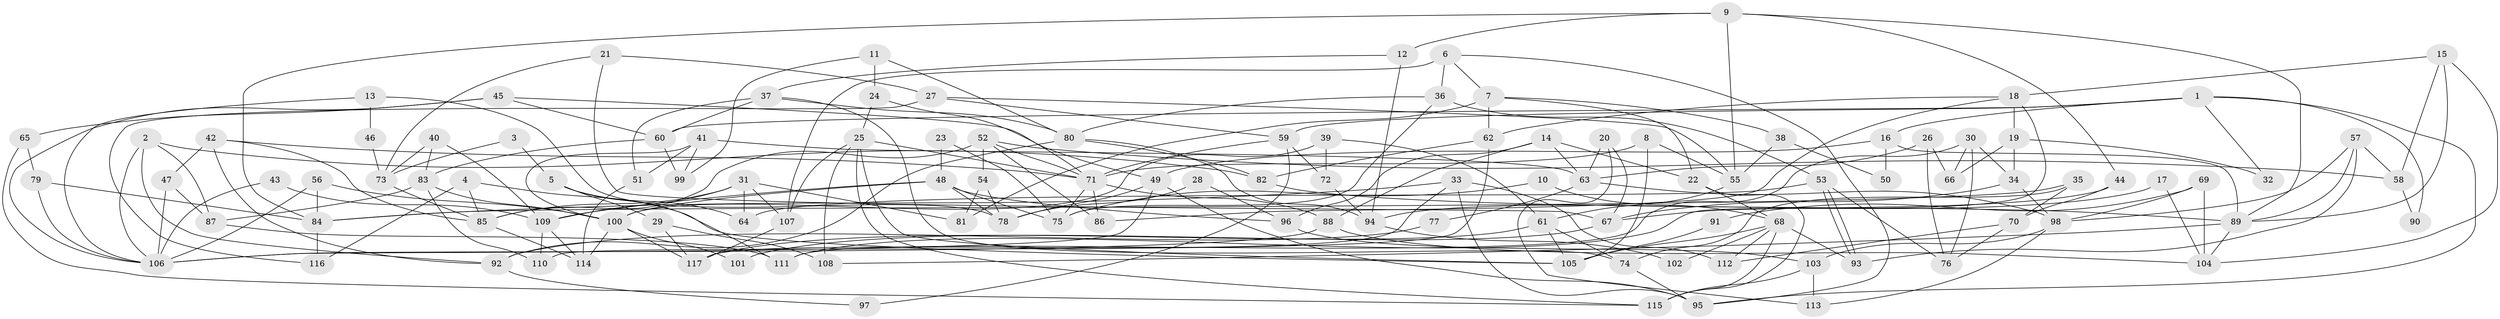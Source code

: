 // Generated by graph-tools (version 1.1) at 2025/11/02/27/25 16:11:21]
// undirected, 117 vertices, 234 edges
graph export_dot {
graph [start="1"]
  node [color=gray90,style=filled];
  1;
  2;
  3;
  4;
  5;
  6;
  7;
  8;
  9;
  10;
  11;
  12;
  13;
  14;
  15;
  16;
  17;
  18;
  19;
  20;
  21;
  22;
  23;
  24;
  25;
  26;
  27;
  28;
  29;
  30;
  31;
  32;
  33;
  34;
  35;
  36;
  37;
  38;
  39;
  40;
  41;
  42;
  43;
  44;
  45;
  46;
  47;
  48;
  49;
  50;
  51;
  52;
  53;
  54;
  55;
  56;
  57;
  58;
  59;
  60;
  61;
  62;
  63;
  64;
  65;
  66;
  67;
  68;
  69;
  70;
  71;
  72;
  73;
  74;
  75;
  76;
  77;
  78;
  79;
  80;
  81;
  82;
  83;
  84;
  85;
  86;
  87;
  88;
  89;
  90;
  91;
  92;
  93;
  94;
  95;
  96;
  97;
  98;
  99;
  100;
  101;
  102;
  103;
  104;
  105;
  106;
  107;
  108;
  109;
  110;
  111;
  112;
  113;
  114;
  115;
  116;
  117;
  1 -- 59;
  1 -- 95;
  1 -- 16;
  1 -- 32;
  1 -- 60;
  1 -- 90;
  2 -- 106;
  2 -- 82;
  2 -- 87;
  2 -- 92;
  3 -- 5;
  3 -- 73;
  4 -- 85;
  4 -- 105;
  4 -- 116;
  5 -- 111;
  5 -- 64;
  5 -- 29;
  6 -- 107;
  6 -- 36;
  6 -- 7;
  6 -- 95;
  7 -- 81;
  7 -- 22;
  7 -- 38;
  7 -- 62;
  8 -- 55;
  8 -- 105;
  8 -- 71;
  9 -- 84;
  9 -- 89;
  9 -- 12;
  9 -- 44;
  9 -- 55;
  10 -- 68;
  10 -- 75;
  11 -- 99;
  11 -- 24;
  11 -- 80;
  12 -- 37;
  12 -- 94;
  13 -- 106;
  13 -- 78;
  13 -- 46;
  14 -- 63;
  14 -- 88;
  14 -- 22;
  14 -- 96;
  15 -- 58;
  15 -- 89;
  15 -- 18;
  15 -- 104;
  16 -- 89;
  16 -- 49;
  16 -- 50;
  17 -- 104;
  17 -- 94;
  18 -- 62;
  18 -- 19;
  18 -- 86;
  18 -- 111;
  19 -- 34;
  19 -- 32;
  19 -- 66;
  20 -- 67;
  20 -- 63;
  20 -- 113;
  21 -- 27;
  21 -- 67;
  21 -- 73;
  22 -- 68;
  22 -- 115;
  23 -- 48;
  23 -- 75;
  24 -- 25;
  24 -- 71;
  25 -- 115;
  25 -- 71;
  25 -- 105;
  25 -- 107;
  25 -- 108;
  26 -- 66;
  26 -- 63;
  26 -- 76;
  27 -- 55;
  27 -- 59;
  27 -- 116;
  28 -- 96;
  28 -- 78;
  29 -- 117;
  29 -- 108;
  30 -- 76;
  30 -- 111;
  30 -- 34;
  30 -- 66;
  31 -- 107;
  31 -- 85;
  31 -- 64;
  31 -- 81;
  31 -- 109;
  33 -- 112;
  33 -- 84;
  33 -- 95;
  33 -- 117;
  34 -- 98;
  34 -- 67;
  35 -- 74;
  35 -- 84;
  35 -- 70;
  36 -- 75;
  36 -- 80;
  36 -- 53;
  37 -- 60;
  37 -- 74;
  37 -- 51;
  37 -- 80;
  38 -- 55;
  38 -- 50;
  39 -- 100;
  39 -- 61;
  39 -- 72;
  40 -- 73;
  40 -- 109;
  40 -- 83;
  41 -- 51;
  41 -- 100;
  41 -- 63;
  41 -- 99;
  42 -- 92;
  42 -- 71;
  42 -- 47;
  42 -- 85;
  43 -- 106;
  43 -- 109;
  44 -- 70;
  44 -- 67;
  45 -- 60;
  45 -- 49;
  45 -- 65;
  45 -- 106;
  46 -- 73;
  47 -- 106;
  47 -- 87;
  48 -- 100;
  48 -- 96;
  48 -- 75;
  48 -- 78;
  48 -- 109;
  49 -- 95;
  49 -- 78;
  49 -- 106;
  51 -- 114;
  52 -- 71;
  52 -- 86;
  52 -- 54;
  52 -- 58;
  52 -- 85;
  53 -- 93;
  53 -- 93;
  53 -- 64;
  53 -- 76;
  54 -- 78;
  54 -- 81;
  55 -- 61;
  56 -- 106;
  56 -- 100;
  56 -- 84;
  57 -- 93;
  57 -- 89;
  57 -- 58;
  57 -- 98;
  58 -- 90;
  59 -- 71;
  59 -- 72;
  59 -- 97;
  60 -- 83;
  60 -- 99;
  61 -- 105;
  61 -- 117;
  61 -- 74;
  62 -- 110;
  62 -- 82;
  63 -- 98;
  63 -- 77;
  65 -- 79;
  65 -- 115;
  67 -- 101;
  68 -- 115;
  68 -- 93;
  68 -- 102;
  68 -- 105;
  68 -- 112;
  69 -- 104;
  69 -- 98;
  69 -- 91;
  70 -- 76;
  70 -- 112;
  71 -- 88;
  71 -- 75;
  71 -- 86;
  72 -- 94;
  73 -- 85;
  74 -- 95;
  77 -- 92;
  79 -- 84;
  79 -- 106;
  80 -- 82;
  80 -- 92;
  80 -- 94;
  82 -- 89;
  83 -- 87;
  83 -- 100;
  83 -- 110;
  84 -- 116;
  85 -- 114;
  87 -- 111;
  88 -- 106;
  88 -- 104;
  89 -- 108;
  89 -- 104;
  91 -- 105;
  92 -- 97;
  94 -- 102;
  96 -- 103;
  98 -- 103;
  98 -- 113;
  100 -- 114;
  100 -- 101;
  100 -- 117;
  103 -- 115;
  103 -- 113;
  107 -- 117;
  109 -- 110;
  109 -- 114;
}
